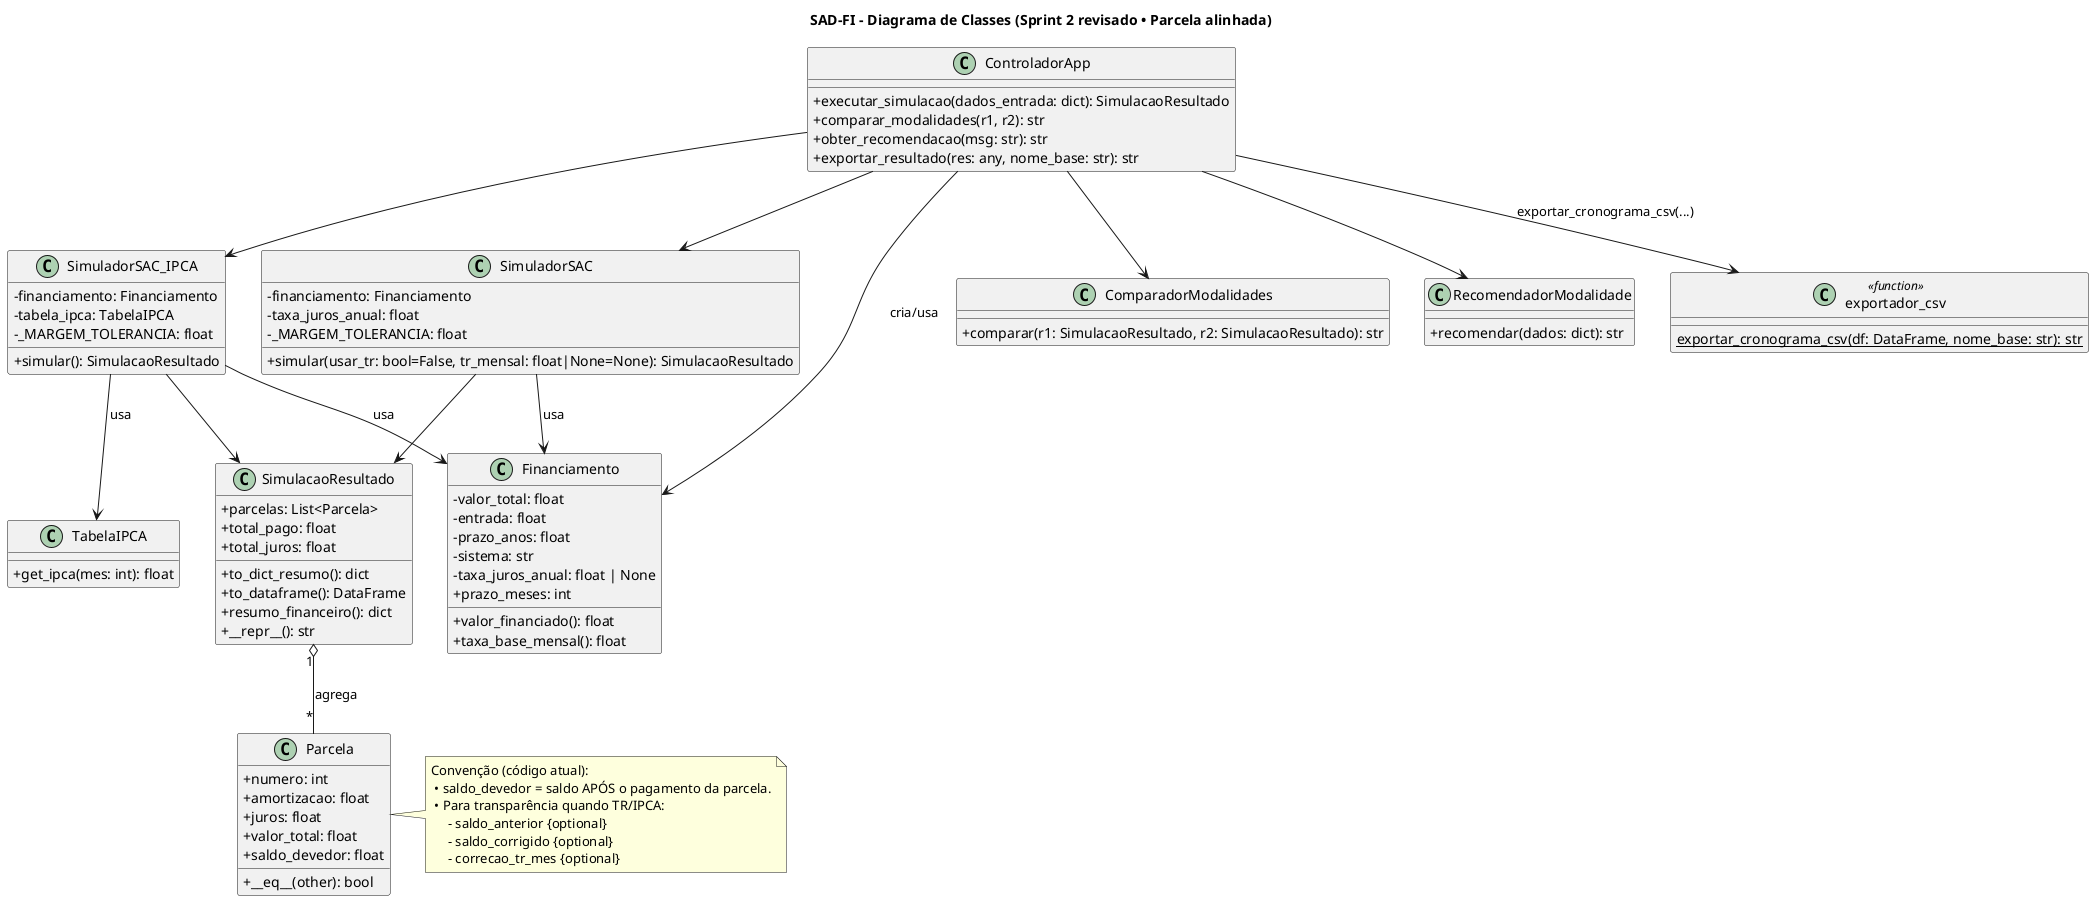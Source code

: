 
@startuml
title SAD-FI – Diagrama de Classes (Sprint 2 revisado • Parcela alinhada)

skinparam defaultFontName "Arial"
skinparam classAttributeIconSize 0

class Financiamento {
  - valor_total: float
  - entrada: float
  - prazo_anos: float
  - sistema: str
  - taxa_juros_anual: float | None
  + prazo_meses: int
  + valor_financiado(): float
  + taxa_base_mensal(): float
}

class Parcela {
  + numero: int
  + amortizacao: float
  + juros: float
  + valor_total: float
  + saldo_devedor: float
  + __eq__(other): bool
}
note right of Parcela
  Convenção (código atual):
   • saldo_devedor = saldo APÓS o pagamento da parcela.
   • Para transparência quando TR/IPCA:
       - saldo_anterior {optional}
       - saldo_corrigido {optional}
       - correcao_tr_mes {optional}
end note

class SimulacaoResultado {
  + parcelas: List<Parcela>
  + total_pago: float
  + total_juros: float
  + to_dict_resumo(): dict
  + to_dataframe(): DataFrame
  + resumo_financeiro(): dict
  + __repr__(): str
}

class SimuladorSAC {
  - financiamento: Financiamento
  - taxa_juros_anual: float
  - _MARGEM_TOLERANCIA: float
  + simular(usar_tr: bool=False, tr_mensal: float|None=None): SimulacaoResultado
}

class SimuladorSAC_IPCA {
  - financiamento: Financiamento
  - tabela_ipca: TabelaIPCA
  - _MARGEM_TOLERANCIA: float
  + simular(): SimulacaoResultado
}

class ComparadorModalidades {
  + comparar(r1: SimulacaoResultado, r2: SimulacaoResultado): str
}

class RecomendadorModalidade {
  + recomendar(dados: dict): str
}

class ControladorApp {
  + executar_simulacao(dados_entrada: dict): SimulacaoResultado
  + comparar_modalidades(r1, r2): str
  + obter_recomendacao(msg: str): str
  + exportar_resultado(res: any, nome_base: str): str
}

class TabelaIPCA {
  + get_ipca(mes: int): float
}

class exportador_csv <<function>> {
  {static} exportar_cronograma_csv(df: DataFrame, nome_base: str): str
}

SimulacaoResultado "1" o-- "*" Parcela : agrega

SimuladorSAC --> Financiamento : usa
SimuladorSAC_IPCA --> Financiamento : usa

SimuladorSAC --> SimulacaoResultado
SimuladorSAC_IPCA --> SimulacaoResultado
SimuladorSAC_IPCA --> TabelaIPCA : usa

ControladorApp --> Financiamento : cria/usa
ControladorApp --> SimuladorSAC
ControladorApp --> SimuladorSAC_IPCA
ControladorApp --> ComparadorModalidades
ControladorApp --> RecomendadorModalidade
ControladorApp --> exportador_csv : exportar_cronograma_csv(...)

@enduml
